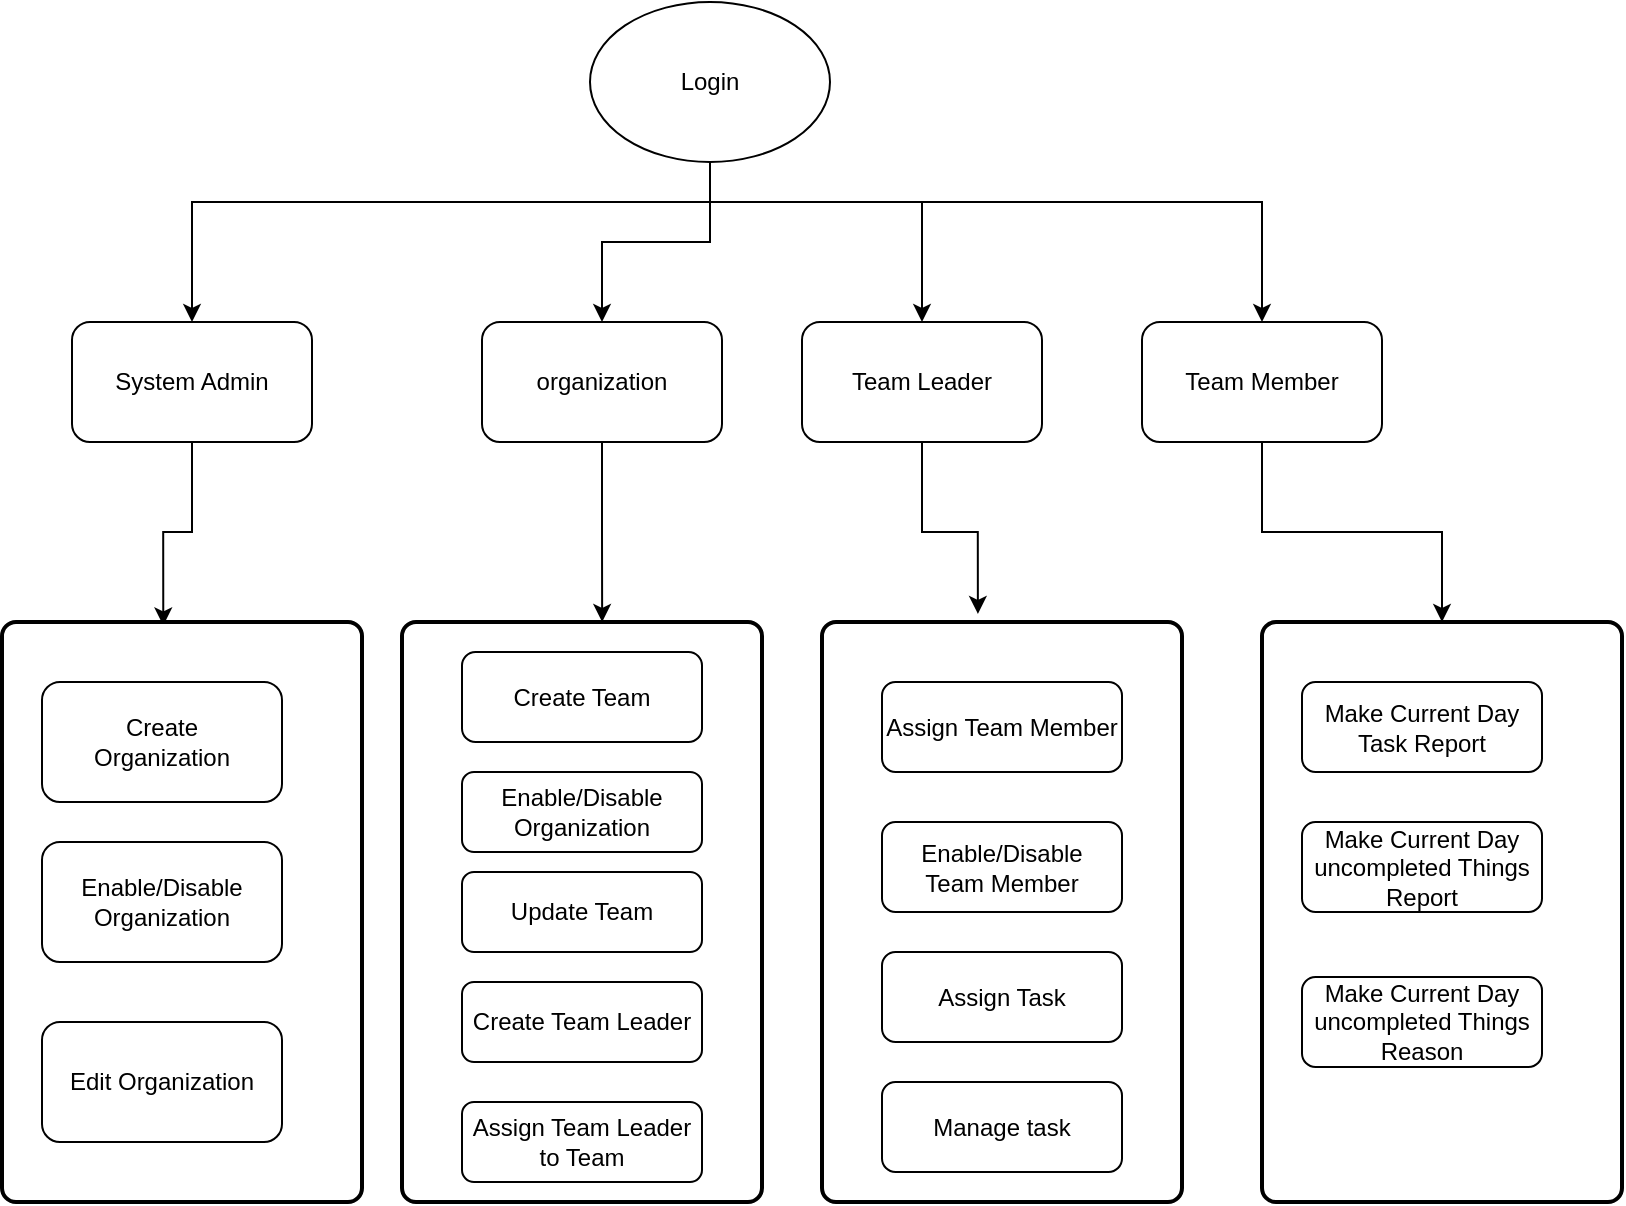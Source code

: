 <mxfile version="17.1.3" type="github">
  <diagram id="fNHotmIe-S1Ru7OS20_X" name="Page-1">
    <mxGraphModel dx="1663" dy="424" grid="1" gridSize="10" guides="1" tooltips="1" connect="1" arrows="1" fold="1" page="1" pageScale="1" pageWidth="827" pageHeight="1169" math="0" shadow="0">
      <root>
        <mxCell id="0" />
        <mxCell id="1" parent="0" />
        <mxCell id="OrT8Z4azKn3CFdHJwb80-22" style="edgeStyle=orthogonalEdgeStyle;rounded=0;orthogonalLoop=1;jettySize=auto;html=1;entryX=0.5;entryY=0;entryDx=0;entryDy=0;" edge="1" parent="1" source="OrT8Z4azKn3CFdHJwb80-1" target="OrT8Z4azKn3CFdHJwb80-8">
          <mxGeometry relative="1" as="geometry">
            <Array as="points">
              <mxPoint x="95" y="100" />
            </Array>
          </mxGeometry>
        </mxCell>
        <mxCell id="OrT8Z4azKn3CFdHJwb80-23" style="edgeStyle=orthogonalEdgeStyle;rounded=0;orthogonalLoop=1;jettySize=auto;html=1;entryX=0.5;entryY=0;entryDx=0;entryDy=0;" edge="1" parent="1" source="OrT8Z4azKn3CFdHJwb80-1" target="OrT8Z4azKn3CFdHJwb80-9">
          <mxGeometry relative="1" as="geometry" />
        </mxCell>
        <mxCell id="OrT8Z4azKn3CFdHJwb80-24" style="edgeStyle=orthogonalEdgeStyle;rounded=0;orthogonalLoop=1;jettySize=auto;html=1;exitX=0.5;exitY=1;exitDx=0;exitDy=0;entryX=0.5;entryY=0;entryDx=0;entryDy=0;" edge="1" parent="1" source="OrT8Z4azKn3CFdHJwb80-1" target="OrT8Z4azKn3CFdHJwb80-10">
          <mxGeometry relative="1" as="geometry">
            <Array as="points">
              <mxPoint x="460" y="100" />
            </Array>
          </mxGeometry>
        </mxCell>
        <mxCell id="OrT8Z4azKn3CFdHJwb80-25" style="edgeStyle=orthogonalEdgeStyle;rounded=0;orthogonalLoop=1;jettySize=auto;html=1;exitX=0.5;exitY=1;exitDx=0;exitDy=0;entryX=0.5;entryY=0;entryDx=0;entryDy=0;" edge="1" parent="1" source="OrT8Z4azKn3CFdHJwb80-1" target="OrT8Z4azKn3CFdHJwb80-11">
          <mxGeometry relative="1" as="geometry">
            <Array as="points">
              <mxPoint x="630" y="100" />
            </Array>
          </mxGeometry>
        </mxCell>
        <mxCell id="OrT8Z4azKn3CFdHJwb80-1" value="" style="ellipse;whiteSpace=wrap;html=1;container=1;" vertex="1" parent="1">
          <mxGeometry x="294" width="120" height="80" as="geometry" />
        </mxCell>
        <mxCell id="OrT8Z4azKn3CFdHJwb80-2" value="Login" style="text;html=1;strokeColor=none;fillColor=none;align=center;verticalAlign=middle;whiteSpace=wrap;rounded=0;" vertex="1" parent="OrT8Z4azKn3CFdHJwb80-1">
          <mxGeometry x="30" y="25" width="60" height="30" as="geometry" />
        </mxCell>
        <mxCell id="OrT8Z4azKn3CFdHJwb80-26" style="edgeStyle=orthogonalEdgeStyle;rounded=0;orthogonalLoop=1;jettySize=auto;html=1;entryX=0.448;entryY=0.006;entryDx=0;entryDy=0;entryPerimeter=0;" edge="1" parent="1" source="OrT8Z4azKn3CFdHJwb80-8" target="OrT8Z4azKn3CFdHJwb80-14">
          <mxGeometry relative="1" as="geometry" />
        </mxCell>
        <mxCell id="OrT8Z4azKn3CFdHJwb80-8" value="System Admin" style="rounded=1;whiteSpace=wrap;html=1;" vertex="1" parent="1">
          <mxGeometry x="35" y="160" width="120" height="60" as="geometry" />
        </mxCell>
        <mxCell id="OrT8Z4azKn3CFdHJwb80-38" style="edgeStyle=orthogonalEdgeStyle;rounded=0;orthogonalLoop=1;jettySize=auto;html=1;entryX=0.556;entryY=0;entryDx=0;entryDy=0;entryPerimeter=0;" edge="1" parent="1" source="OrT8Z4azKn3CFdHJwb80-9" target="OrT8Z4azKn3CFdHJwb80-35">
          <mxGeometry relative="1" as="geometry" />
        </mxCell>
        <mxCell id="OrT8Z4azKn3CFdHJwb80-9" value="organization" style="rounded=1;whiteSpace=wrap;html=1;" vertex="1" parent="1">
          <mxGeometry x="240" y="160" width="120" height="60" as="geometry" />
        </mxCell>
        <mxCell id="OrT8Z4azKn3CFdHJwb80-39" style="edgeStyle=orthogonalEdgeStyle;rounded=0;orthogonalLoop=1;jettySize=auto;html=1;entryX=0.433;entryY=-0.014;entryDx=0;entryDy=0;entryPerimeter=0;" edge="1" parent="1" source="OrT8Z4azKn3CFdHJwb80-10" target="OrT8Z4azKn3CFdHJwb80-36">
          <mxGeometry relative="1" as="geometry" />
        </mxCell>
        <mxCell id="OrT8Z4azKn3CFdHJwb80-10" value="Team Leader" style="rounded=1;whiteSpace=wrap;html=1;" vertex="1" parent="1">
          <mxGeometry x="400" y="160" width="120" height="60" as="geometry" />
        </mxCell>
        <mxCell id="OrT8Z4azKn3CFdHJwb80-40" style="edgeStyle=orthogonalEdgeStyle;rounded=0;orthogonalLoop=1;jettySize=auto;html=1;" edge="1" parent="1" source="OrT8Z4azKn3CFdHJwb80-11" target="OrT8Z4azKn3CFdHJwb80-37">
          <mxGeometry relative="1" as="geometry" />
        </mxCell>
        <mxCell id="OrT8Z4azKn3CFdHJwb80-11" value="Team Member" style="rounded=1;whiteSpace=wrap;html=1;" vertex="1" parent="1">
          <mxGeometry x="570" y="160" width="120" height="60" as="geometry" />
        </mxCell>
        <mxCell id="OrT8Z4azKn3CFdHJwb80-14" value="" style="rounded=1;whiteSpace=wrap;html=1;absoluteArcSize=1;arcSize=14;strokeWidth=2;gradientColor=none;" vertex="1" parent="1">
          <mxGeometry y="310" width="180" height="290" as="geometry" />
        </mxCell>
        <mxCell id="OrT8Z4azKn3CFdHJwb80-27" value="" style="rounded=1;whiteSpace=wrap;html=1;gradientColor=none;" vertex="1" parent="1">
          <mxGeometry x="20" y="340" width="120" height="60" as="geometry" />
        </mxCell>
        <mxCell id="OrT8Z4azKn3CFdHJwb80-28" value="Create Organization" style="text;html=1;strokeColor=none;fillColor=none;align=center;verticalAlign=middle;whiteSpace=wrap;rounded=0;" vertex="1" parent="1">
          <mxGeometry x="50" y="355" width="60" height="30" as="geometry" />
        </mxCell>
        <mxCell id="OrT8Z4azKn3CFdHJwb80-29" value="Enable/Disable&lt;br&gt;Organization" style="rounded=1;whiteSpace=wrap;html=1;gradientColor=none;" vertex="1" parent="1">
          <mxGeometry x="20" y="420" width="120" height="60" as="geometry" />
        </mxCell>
        <mxCell id="OrT8Z4azKn3CFdHJwb80-30" value="Edit Organization" style="rounded=1;whiteSpace=wrap;html=1;gradientColor=none;" vertex="1" parent="1">
          <mxGeometry x="20" y="510" width="120" height="60" as="geometry" />
        </mxCell>
        <mxCell id="OrT8Z4azKn3CFdHJwb80-35" value="" style="rounded=1;whiteSpace=wrap;html=1;absoluteArcSize=1;arcSize=14;strokeWidth=2;gradientColor=none;" vertex="1" parent="1">
          <mxGeometry x="200" y="310" width="180" height="290" as="geometry" />
        </mxCell>
        <mxCell id="OrT8Z4azKn3CFdHJwb80-36" value="" style="rounded=1;whiteSpace=wrap;html=1;absoluteArcSize=1;arcSize=14;strokeWidth=2;gradientColor=none;" vertex="1" parent="1">
          <mxGeometry x="410" y="310" width="180" height="290" as="geometry" />
        </mxCell>
        <mxCell id="OrT8Z4azKn3CFdHJwb80-37" value="" style="rounded=1;whiteSpace=wrap;html=1;absoluteArcSize=1;arcSize=14;strokeWidth=2;gradientColor=none;" vertex="1" parent="1">
          <mxGeometry x="630" y="310" width="180" height="290" as="geometry" />
        </mxCell>
        <mxCell id="OrT8Z4azKn3CFdHJwb80-41" value="Create Team" style="rounded=1;whiteSpace=wrap;html=1;gradientColor=none;" vertex="1" parent="1">
          <mxGeometry x="230" y="325" width="120" height="45" as="geometry" />
        </mxCell>
        <mxCell id="OrT8Z4azKn3CFdHJwb80-42" value="Enable/Disable&lt;br&gt;Organization" style="rounded=1;whiteSpace=wrap;html=1;gradientColor=none;" vertex="1" parent="1">
          <mxGeometry x="230" y="385" width="120" height="40" as="geometry" />
        </mxCell>
        <mxCell id="OrT8Z4azKn3CFdHJwb80-43" value="Update Team" style="rounded=1;whiteSpace=wrap;html=1;gradientColor=none;" vertex="1" parent="1">
          <mxGeometry x="230" y="435" width="120" height="40" as="geometry" />
        </mxCell>
        <mxCell id="OrT8Z4azKn3CFdHJwb80-44" value="Create Team Leader" style="rounded=1;whiteSpace=wrap;html=1;gradientColor=none;" vertex="1" parent="1">
          <mxGeometry x="230" y="490" width="120" height="40" as="geometry" />
        </mxCell>
        <mxCell id="OrT8Z4azKn3CFdHJwb80-45" value="Assign Team Leader&lt;br&gt;to Team" style="rounded=1;whiteSpace=wrap;html=1;gradientColor=none;" vertex="1" parent="1">
          <mxGeometry x="230" y="550" width="120" height="40" as="geometry" />
        </mxCell>
        <mxCell id="OrT8Z4azKn3CFdHJwb80-46" value="Assign Team Member" style="rounded=1;whiteSpace=wrap;html=1;gradientColor=none;" vertex="1" parent="1">
          <mxGeometry x="440" y="340" width="120" height="45" as="geometry" />
        </mxCell>
        <mxCell id="OrT8Z4azKn3CFdHJwb80-47" value="Enable/Disable&lt;br&gt;Team Member" style="rounded=1;whiteSpace=wrap;html=1;gradientColor=none;" vertex="1" parent="1">
          <mxGeometry x="440" y="410" width="120" height="45" as="geometry" />
        </mxCell>
        <mxCell id="OrT8Z4azKn3CFdHJwb80-48" value="Assign Task" style="rounded=1;whiteSpace=wrap;html=1;gradientColor=none;" vertex="1" parent="1">
          <mxGeometry x="440" y="475" width="120" height="45" as="geometry" />
        </mxCell>
        <mxCell id="OrT8Z4azKn3CFdHJwb80-49" value="Manage task" style="rounded=1;whiteSpace=wrap;html=1;gradientColor=none;" vertex="1" parent="1">
          <mxGeometry x="440" y="540" width="120" height="45" as="geometry" />
        </mxCell>
        <mxCell id="OrT8Z4azKn3CFdHJwb80-50" value="Make Current Day Task Report" style="rounded=1;whiteSpace=wrap;html=1;gradientColor=none;" vertex="1" parent="1">
          <mxGeometry x="650" y="340" width="120" height="45" as="geometry" />
        </mxCell>
        <mxCell id="OrT8Z4azKn3CFdHJwb80-51" value="Make Current Day&lt;br&gt;uncompleted Things Report" style="rounded=1;whiteSpace=wrap;html=1;gradientColor=none;" vertex="1" parent="1">
          <mxGeometry x="650" y="410" width="120" height="45" as="geometry" />
        </mxCell>
        <mxCell id="OrT8Z4azKn3CFdHJwb80-52" value="Make Current Day&lt;br&gt;uncompleted Things Reason" style="rounded=1;whiteSpace=wrap;html=1;gradientColor=none;" vertex="1" parent="1">
          <mxGeometry x="650" y="487.5" width="120" height="45" as="geometry" />
        </mxCell>
      </root>
    </mxGraphModel>
  </diagram>
</mxfile>

